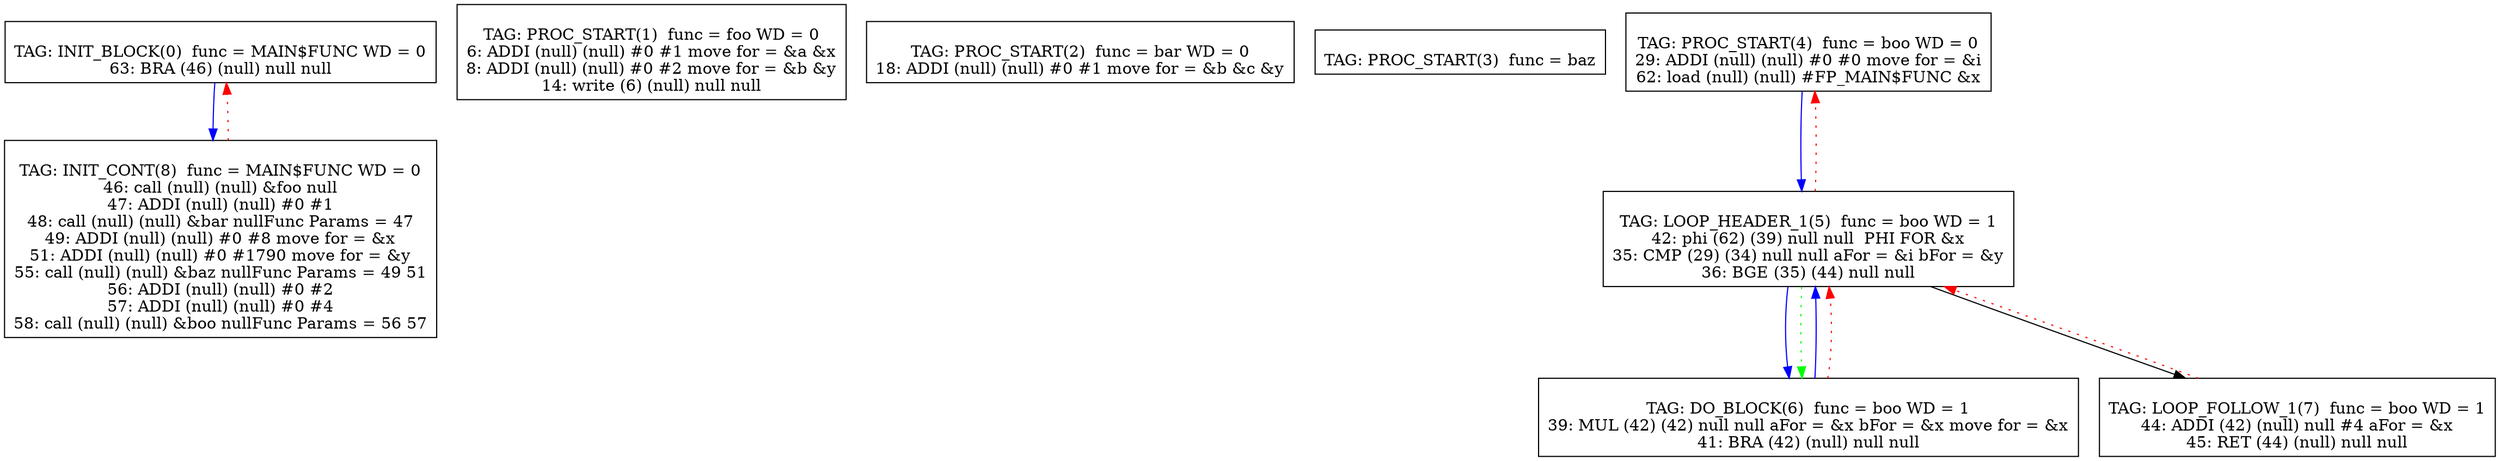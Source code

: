 digraph {
0[label="
TAG: INIT_BLOCK(0)  func = MAIN$FUNC WD = 0
63: BRA (46) (null) null null
"];
0[shape=box];
0 -> 8[color=blue]
1[label="
TAG: PROC_START(1)  func = foo WD = 0
6: ADDI (null) (null) #0 #1 move for = &a &x
8: ADDI (null) (null) #0 #2 move for = &b &y
14: write (6) (null) null null
"];
1[shape=box];
2[label="
TAG: PROC_START(2)  func = bar WD = 0
18: ADDI (null) (null) #0 #1 move for = &b &c &y
"];
2[shape=box];
3[label="
TAG: PROC_START(3)  func = baz
"];
3[shape=box];
4[label="
TAG: PROC_START(4)  func = boo WD = 0
29: ADDI (null) (null) #0 #0 move for = &i
62: load (null) (null) #FP_MAIN$FUNC &x
"];
4[shape=box];
4 -> 5[color=blue]
5[label="
TAG: LOOP_HEADER_1(5)  func = boo WD = 1
42: phi (62) (39) null null  PHI FOR &x
35: CMP (29) (34) null null aFor = &i bFor = &y
36: BGE (35) (44) null null
"];
5[shape=box];
5 -> 6[color=blue]
5 -> 7[color=black]
5 -> 4[color=red][style=dotted]
5 -> 6[color=green][style=dotted]
6[label="
TAG: DO_BLOCK(6)  func = boo WD = 1
39: MUL (42) (42) null null aFor = &x bFor = &x move for = &x
41: BRA (42) (null) null null
"];
6[shape=box];
6 -> 5[color=blue]
6 -> 5[color=red][style=dotted]
7[label="
TAG: LOOP_FOLLOW_1(7)  func = boo WD = 1
44: ADDI (42) (null) null #4 aFor = &x
45: RET (44) (null) null null
"];
7[shape=box];
7 -> 5[color=red][style=dotted]
8[label="
TAG: INIT_CONT(8)  func = MAIN$FUNC WD = 0
46: call (null) (null) &foo null
47: ADDI (null) (null) #0 #1
48: call (null) (null) &bar nullFunc Params = 47
49: ADDI (null) (null) #0 #8 move for = &x
51: ADDI (null) (null) #0 #1790 move for = &y
55: call (null) (null) &baz nullFunc Params = 49 51
56: ADDI (null) (null) #0 #2
57: ADDI (null) (null) #0 #4
58: call (null) (null) &boo nullFunc Params = 56 57
"];
8[shape=box];
8 -> 0[color=red][style=dotted]
}